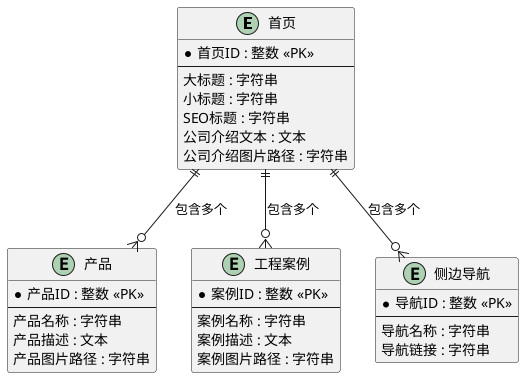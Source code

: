 @startuml 首页

entity "首页" as Homepage {
  * 首页ID : 整数 <<PK>>
  --
  大标题 : 字符串
  小标题 : 字符串
  SEO标题 : 字符串
  公司介绍文本 : 文本
  公司介绍图片路径 : 字符串
}

entity "产品" as Product {
  * 产品ID : 整数 <<PK>>
  --
  产品名称 : 字符串
  产品描述 : 文本
  产品图片路径 : 字符串
}

entity "工程案例" as EngineeringCase {
  * 案例ID : 整数 <<PK>>
  --
  案例名称 : 字符串
  案例描述 : 文本
  案例图片路径 : 字符串
}

entity "侧边导航" as SideNavigation {
  * 导航ID : 整数 <<PK>>
  --
  导航名称 : 字符串
  导航链接 : 字符串
}

Homepage ||--o{ Product : "包含多个"
Homepage ||--o{ EngineeringCase : "包含多个"
Homepage ||--o{ SideNavigation : "包含多个"

@enduml
